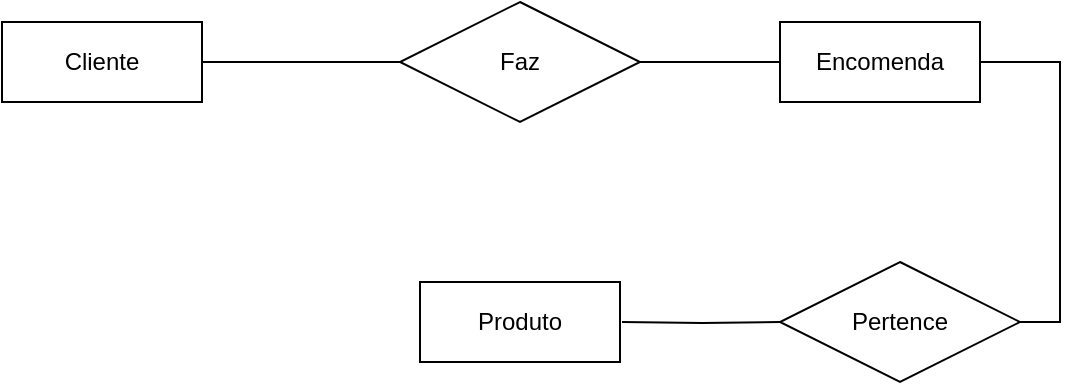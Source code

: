 <mxfile version="24.7.10">
  <diagram name="Página-1" id="YOe9fW6IBDSO4TJn0KUz">
    <mxGraphModel dx="1687" dy="908" grid="1" gridSize="10" guides="1" tooltips="1" connect="1" arrows="1" fold="1" page="1" pageScale="1" pageWidth="827" pageHeight="1169" math="0" shadow="0">
      <root>
        <mxCell id="0" />
        <mxCell id="1" parent="0" />
        <mxCell id="oFWZhzHiTJngvz0z6nkC-11" value="Produto" style="whiteSpace=wrap;html=1;align=center;" vertex="1" parent="1">
          <mxGeometry x="349" y="220" width="100" height="40" as="geometry" />
        </mxCell>
        <mxCell id="oFWZhzHiTJngvz0z6nkC-12" value="Encomenda" style="whiteSpace=wrap;html=1;align=center;" vertex="1" parent="1">
          <mxGeometry x="529" y="90" width="100" height="40" as="geometry" />
        </mxCell>
        <mxCell id="oFWZhzHiTJngvz0z6nkC-13" value="Pertence" style="shape=rhombus;perimeter=rhombusPerimeter;whiteSpace=wrap;html=1;align=center;" vertex="1" parent="1">
          <mxGeometry x="529" y="210" width="120" height="60" as="geometry" />
        </mxCell>
        <mxCell id="oFWZhzHiTJngvz0z6nkC-14" value="Faz" style="shape=rhombus;perimeter=rhombusPerimeter;whiteSpace=wrap;html=1;align=center;" vertex="1" parent="1">
          <mxGeometry x="339" y="80" width="120" height="60" as="geometry" />
        </mxCell>
        <mxCell id="oFWZhzHiTJngvz0z6nkC-17" style="edgeStyle=orthogonalEdgeStyle;rounded=0;orthogonalLoop=1;jettySize=auto;html=1;exitX=1;exitY=0.5;exitDx=0;exitDy=0;endArrow=none;endFill=0;" edge="1" parent="1" source="oFWZhzHiTJngvz0z6nkC-15" target="oFWZhzHiTJngvz0z6nkC-14">
          <mxGeometry relative="1" as="geometry" />
        </mxCell>
        <mxCell id="oFWZhzHiTJngvz0z6nkC-15" value="Cliente" style="whiteSpace=wrap;html=1;align=center;" vertex="1" parent="1">
          <mxGeometry x="140" y="90" width="100" height="40" as="geometry" />
        </mxCell>
        <mxCell id="oFWZhzHiTJngvz0z6nkC-22" style="edgeStyle=orthogonalEdgeStyle;rounded=0;orthogonalLoop=1;jettySize=auto;html=1;exitX=1;exitY=0.5;exitDx=0;exitDy=0;endArrow=none;endFill=0;" edge="1" parent="1" source="oFWZhzHiTJngvz0z6nkC-14" target="oFWZhzHiTJngvz0z6nkC-12">
          <mxGeometry relative="1" as="geometry">
            <mxPoint x="239" y="120" as="sourcePoint" />
            <mxPoint x="349" y="120" as="targetPoint" />
          </mxGeometry>
        </mxCell>
        <mxCell id="oFWZhzHiTJngvz0z6nkC-23" style="edgeStyle=orthogonalEdgeStyle;rounded=0;orthogonalLoop=1;jettySize=auto;html=1;exitX=1;exitY=0.5;exitDx=0;exitDy=0;endArrow=none;endFill=0;entryX=1;entryY=0.5;entryDx=0;entryDy=0;" edge="1" parent="1" source="oFWZhzHiTJngvz0z6nkC-12" target="oFWZhzHiTJngvz0z6nkC-13">
          <mxGeometry relative="1" as="geometry">
            <mxPoint x="249" y="130" as="sourcePoint" />
            <mxPoint x="359" y="130" as="targetPoint" />
          </mxGeometry>
        </mxCell>
        <mxCell id="oFWZhzHiTJngvz0z6nkC-24" style="edgeStyle=orthogonalEdgeStyle;rounded=0;orthogonalLoop=1;jettySize=auto;html=1;endArrow=none;endFill=0;entryX=0;entryY=0.5;entryDx=0;entryDy=0;" edge="1" parent="1" target="oFWZhzHiTJngvz0z6nkC-13">
          <mxGeometry relative="1" as="geometry">
            <mxPoint x="450" y="240" as="sourcePoint" />
            <mxPoint x="369" y="140" as="targetPoint" />
          </mxGeometry>
        </mxCell>
      </root>
    </mxGraphModel>
  </diagram>
</mxfile>
